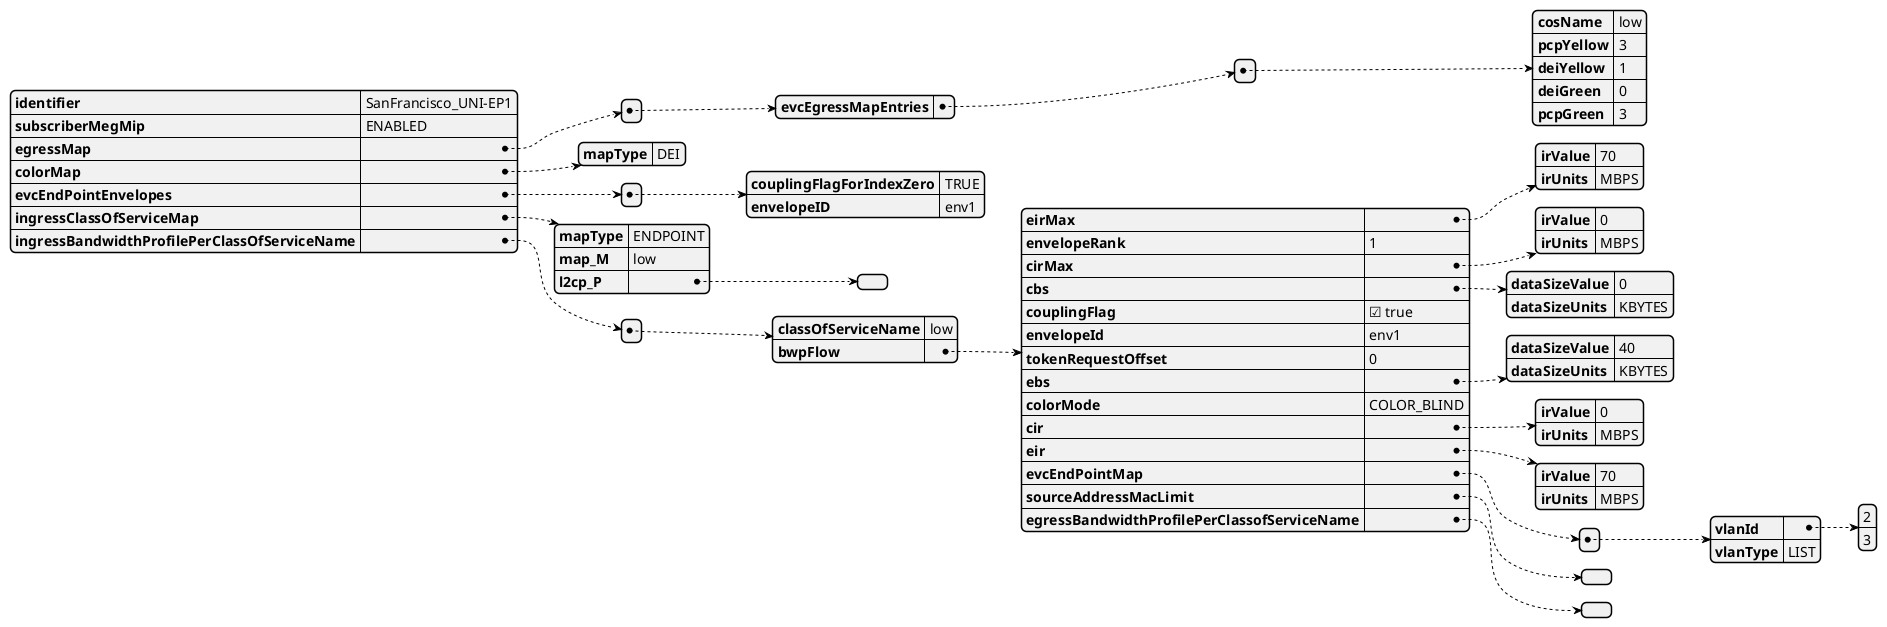 @startjson
 {
            "identifier": "SanFrancisco_UNI-EP1",
            "subscriberMegMip":"ENABLED",
            "egressMap": [
              {
                "evcEgressMapEntries": [
                  {
                    "cosName": "low",
                    "pcpYellow": 3,
                    "deiYellow": 1,
                    "deiGreen": 0,
                    "pcpGreen": 3
                  }
                ]
              }
            ],
            "colorMap": {
              "mapType": "DEI"
            },
            "evcEndPointEnvelopes": [
              {
                "couplingFlagForIndexZero": "TRUE",
                "envelopeID": "env1"
              }
            ],
            "ingressClassOfServiceMap": {
              "mapType": "ENDPOINT",
              "map_M":"low",
              "l2cp_P":[]
            },
            "ingressBandwidthProfilePerClassOfServiceName": [
              {
                "classOfServiceName": "low",
                "bwpFlow": {
                  "eirMax": {
                    "irValue": 70,
                    "irUnits": "MBPS"
                  },
                  "envelopeRank": 1,
                  "cirMax": {
                    "irValue": 0,
                    "irUnits": "MBPS"
                  },
                  "cbs": {
                    "dataSizeValue": 0,
                    "dataSizeUnits": "KBYTES"
                  },
                  "couplingFlag": true,
                  "envelopeId": "env1",
                  "tokenRequestOffset": 0,
                  "ebs": {
                    "dataSizeValue": 40,
                    "dataSizeUnits": "KBYTES"
                  },
                  "colorMode": "COLOR_BLIND",
                  "cir": {
                    "irValue": 0,
                    "irUnits": "MBPS"
                  },
                  "eir": {
                    "irValue": 70,
                    "irUnits": "MBPS"
                  },
                  "evcEndPointMap": [
                    {
                      "vlanId": [2, 3],
                      "vlanType": "LIST"
                    }
                  ],
                    "sourceAddressMacLimit": [],
                    "egressBandwidthProfilePerClassofServiceName": []
                }
              }
            ]
          } 
@endjson